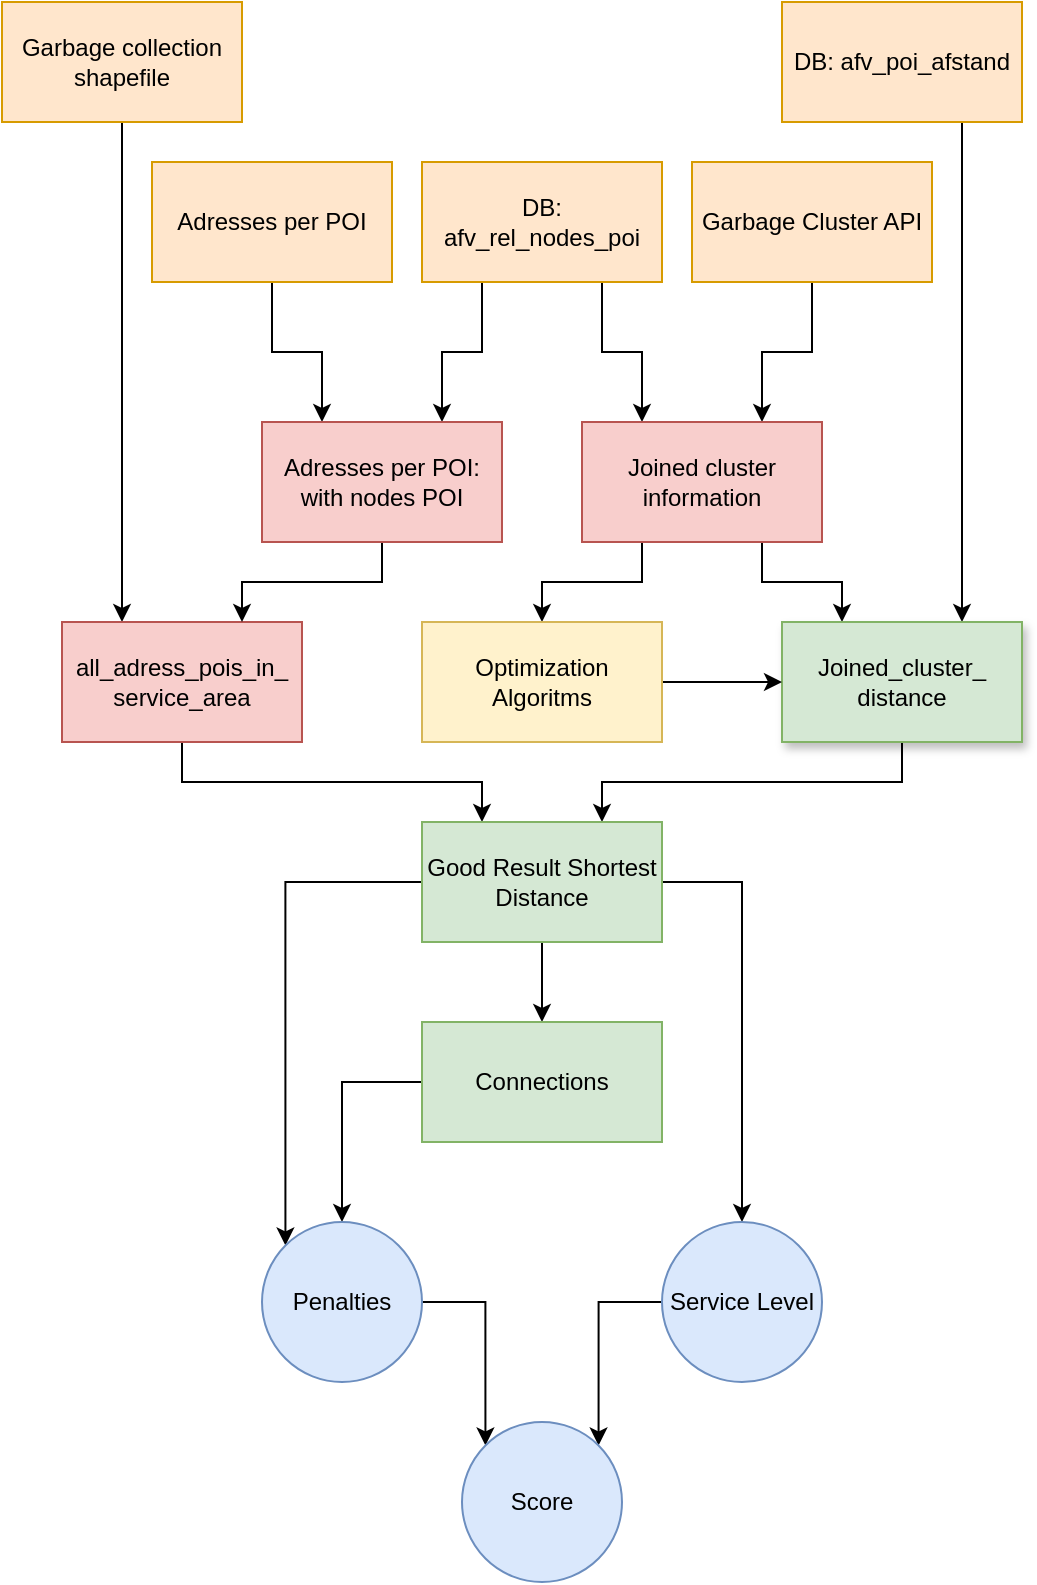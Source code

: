 <mxfile version="13.2.1" type="device"><diagram id="fKp5BEU9FXxP2d78GMHe" name="Page-1"><mxGraphModel dx="1483" dy="2559" grid="1" gridSize="10" guides="1" tooltips="1" connect="1" arrows="1" fold="1" page="1" pageScale="1" pageWidth="850" pageHeight="600" math="0" shadow="0"><root><mxCell id="0"/><mxCell id="1" parent="0"/><mxCell id="-u2t3rOvn9GA6xlg5HU--16" style="edgeStyle=orthogonalEdgeStyle;rounded=0;orthogonalLoop=1;jettySize=auto;html=1;exitX=0.5;exitY=1;exitDx=0;exitDy=0;entryX=0.75;entryY=0;entryDx=0;entryDy=0;" parent="1" source="o9zzU705UVxHCgscI6UU-1" target="o9zzU705UVxHCgscI6UU-14" edge="1"><mxGeometry relative="1" as="geometry"/></mxCell><mxCell id="o9zzU705UVxHCgscI6UU-1" value="Garbage Cluster API" style="rounded=0;whiteSpace=wrap;html=1;fillColor=#ffe6cc;strokeColor=#d79b00;" parent="1" vertex="1"><mxGeometry x="455" y="-1190" width="120" height="60" as="geometry"/></mxCell><mxCell id="-u2t3rOvn9GA6xlg5HU--14" style="edgeStyle=orthogonalEdgeStyle;rounded=0;orthogonalLoop=1;jettySize=auto;html=1;exitX=0.25;exitY=1;exitDx=0;exitDy=0;entryX=0.75;entryY=0;entryDx=0;entryDy=0;" parent="1" source="o9zzU705UVxHCgscI6UU-2" target="o9zzU705UVxHCgscI6UU-44" edge="1"><mxGeometry relative="1" as="geometry"/></mxCell><mxCell id="-u2t3rOvn9GA6xlg5HU--15" style="edgeStyle=orthogonalEdgeStyle;rounded=0;orthogonalLoop=1;jettySize=auto;html=1;exitX=0.75;exitY=1;exitDx=0;exitDy=0;entryX=0.25;entryY=0;entryDx=0;entryDy=0;" parent="1" source="o9zzU705UVxHCgscI6UU-2" target="o9zzU705UVxHCgscI6UU-14" edge="1"><mxGeometry relative="1" as="geometry"/></mxCell><mxCell id="o9zzU705UVxHCgscI6UU-2" value="DB: afv_rel_nodes_poi" style="rounded=0;whiteSpace=wrap;html=1;fillColor=#ffe6cc;strokeColor=#d79b00;" parent="1" vertex="1"><mxGeometry x="320" y="-1190" width="120" height="60" as="geometry"/></mxCell><mxCell id="-u2t3rOvn9GA6xlg5HU--17" style="edgeStyle=orthogonalEdgeStyle;rounded=0;orthogonalLoop=1;jettySize=auto;html=1;exitX=0.75;exitY=1;exitDx=0;exitDy=0;entryX=0.75;entryY=0;entryDx=0;entryDy=0;" parent="1" source="o9zzU705UVxHCgscI6UU-3" target="o9zzU705UVxHCgscI6UU-18" edge="1"><mxGeometry relative="1" as="geometry"/></mxCell><mxCell id="o9zzU705UVxHCgscI6UU-3" value="DB: afv_poi_afstand" style="rounded=0;whiteSpace=wrap;html=1;fillColor=#ffe6cc;strokeColor=#d79b00;" parent="1" vertex="1"><mxGeometry x="500" y="-1270" width="120" height="60" as="geometry"/></mxCell><mxCell id="-u2t3rOvn9GA6xlg5HU--11" style="edgeStyle=orthogonalEdgeStyle;rounded=0;orthogonalLoop=1;jettySize=auto;html=1;entryX=0.25;entryY=0;entryDx=0;entryDy=0;" parent="1" source="o9zzU705UVxHCgscI6UU-4" target="o9zzU705UVxHCgscI6UU-8" edge="1"><mxGeometry relative="1" as="geometry"/></mxCell><mxCell id="o9zzU705UVxHCgscI6UU-4" value="Garbage collection shapefile" style="rounded=0;whiteSpace=wrap;html=1;fillColor=#ffe6cc;strokeColor=#d79b00;" parent="1" vertex="1"><mxGeometry x="110" y="-1270" width="120" height="60" as="geometry"/></mxCell><mxCell id="-u2t3rOvn9GA6xlg5HU--24" style="edgeStyle=orthogonalEdgeStyle;rounded=0;orthogonalLoop=1;jettySize=auto;html=1;exitX=0.5;exitY=1;exitDx=0;exitDy=0;entryX=0.25;entryY=0;entryDx=0;entryDy=0;" parent="1" source="o9zzU705UVxHCgscI6UU-8" target="o9zzU705UVxHCgscI6UU-21" edge="1"><mxGeometry relative="1" as="geometry"/></mxCell><mxCell id="o9zzU705UVxHCgscI6UU-8" value="all_adress_pois_in_&lt;br&gt;service_area" style="rounded=0;whiteSpace=wrap;html=1;fillColor=#f8cecc;strokeColor=#b85450;" parent="1" vertex="1"><mxGeometry x="140" y="-960" width="120" height="60" as="geometry"/></mxCell><mxCell id="-u2t3rOvn9GA6xlg5HU--18" style="edgeStyle=orthogonalEdgeStyle;rounded=0;orthogonalLoop=1;jettySize=auto;html=1;exitX=0.75;exitY=1;exitDx=0;exitDy=0;entryX=0.25;entryY=0;entryDx=0;entryDy=0;" parent="1" source="o9zzU705UVxHCgscI6UU-14" target="o9zzU705UVxHCgscI6UU-18" edge="1"><mxGeometry relative="1" as="geometry"/></mxCell><mxCell id="-u2t3rOvn9GA6xlg5HU--22" style="edgeStyle=orthogonalEdgeStyle;rounded=0;orthogonalLoop=1;jettySize=auto;html=1;exitX=0.25;exitY=1;exitDx=0;exitDy=0;entryX=0.5;entryY=0;entryDx=0;entryDy=0;" parent="1" source="o9zzU705UVxHCgscI6UU-14" target="o9zzU705UVxHCgscI6UU-34" edge="1"><mxGeometry relative="1" as="geometry"/></mxCell><mxCell id="o9zzU705UVxHCgscI6UU-14" value="Joined cluster information" style="rounded=0;whiteSpace=wrap;html=1;fillColor=#f8cecc;strokeColor=#b85450;" parent="1" vertex="1"><mxGeometry x="400" y="-1060" width="120" height="60" as="geometry"/></mxCell><mxCell id="-u2t3rOvn9GA6xlg5HU--25" style="edgeStyle=orthogonalEdgeStyle;rounded=0;orthogonalLoop=1;jettySize=auto;html=1;exitX=0.5;exitY=1;exitDx=0;exitDy=0;entryX=0.75;entryY=0;entryDx=0;entryDy=0;" parent="1" source="o9zzU705UVxHCgscI6UU-18" target="o9zzU705UVxHCgscI6UU-21" edge="1"><mxGeometry relative="1" as="geometry"/></mxCell><mxCell id="o9zzU705UVxHCgscI6UU-18" value="Joined_cluster_&lt;br&gt;distance" style="rounded=0;whiteSpace=wrap;html=1;fillColor=#d5e8d4;strokeColor=#82b366;shadow=1;" parent="1" vertex="1"><mxGeometry x="500" y="-960" width="120" height="60" as="geometry"/></mxCell><mxCell id="-u2t3rOvn9GA6xlg5HU--26" style="edgeStyle=orthogonalEdgeStyle;rounded=0;orthogonalLoop=1;jettySize=auto;html=1;exitX=0.5;exitY=1;exitDx=0;exitDy=0;entryX=0.5;entryY=0;entryDx=0;entryDy=0;" parent="1" source="o9zzU705UVxHCgscI6UU-21" target="o9zzU705UVxHCgscI6UU-24" edge="1"><mxGeometry relative="1" as="geometry"/></mxCell><mxCell id="-u2t3rOvn9GA6xlg5HU--29" style="edgeStyle=orthogonalEdgeStyle;rounded=0;orthogonalLoop=1;jettySize=auto;html=1;exitX=0;exitY=0.5;exitDx=0;exitDy=0;entryX=0;entryY=0;entryDx=0;entryDy=0;" parent="1" source="o9zzU705UVxHCgscI6UU-21" target="o9zzU705UVxHCgscI6UU-27" edge="1"><mxGeometry relative="1" as="geometry"/></mxCell><mxCell id="-u2t3rOvn9GA6xlg5HU--31" style="edgeStyle=orthogonalEdgeStyle;rounded=0;orthogonalLoop=1;jettySize=auto;html=1;exitX=1;exitY=0.5;exitDx=0;exitDy=0;entryX=0.5;entryY=0;entryDx=0;entryDy=0;" parent="1" source="o9zzU705UVxHCgscI6UU-21" target="o9zzU705UVxHCgscI6UU-26" edge="1"><mxGeometry relative="1" as="geometry"/></mxCell><mxCell id="o9zzU705UVxHCgscI6UU-21" value="Good Result Shortest Distance" style="rounded=0;whiteSpace=wrap;html=1;fillColor=#d5e8d4;strokeColor=#82b366;" parent="1" vertex="1"><mxGeometry x="320" y="-860" width="120" height="60" as="geometry"/></mxCell><mxCell id="-u2t3rOvn9GA6xlg5HU--30" style="edgeStyle=orthogonalEdgeStyle;rounded=0;orthogonalLoop=1;jettySize=auto;html=1;exitX=0;exitY=0.5;exitDx=0;exitDy=0;entryX=0.5;entryY=0;entryDx=0;entryDy=0;" parent="1" source="o9zzU705UVxHCgscI6UU-24" target="o9zzU705UVxHCgscI6UU-27" edge="1"><mxGeometry relative="1" as="geometry"/></mxCell><mxCell id="o9zzU705UVxHCgscI6UU-24" value="Connections" style="rounded=0;whiteSpace=wrap;html=1;fillColor=#d5e8d4;strokeColor=#82b366;" parent="1" vertex="1"><mxGeometry x="320" y="-760" width="120" height="60" as="geometry"/></mxCell><mxCell id="-u2t3rOvn9GA6xlg5HU--28" style="edgeStyle=orthogonalEdgeStyle;rounded=0;orthogonalLoop=1;jettySize=auto;html=1;exitX=0;exitY=0.5;exitDx=0;exitDy=0;entryX=1;entryY=0;entryDx=0;entryDy=0;" parent="1" source="o9zzU705UVxHCgscI6UU-26" target="o9zzU705UVxHCgscI6UU-30" edge="1"><mxGeometry relative="1" as="geometry"/></mxCell><mxCell id="o9zzU705UVxHCgscI6UU-26" value="Service Level" style="ellipse;whiteSpace=wrap;html=1;aspect=fixed;fillColor=#dae8fc;strokeColor=#6c8ebf;" parent="1" vertex="1"><mxGeometry x="440" y="-660" width="80" height="80" as="geometry"/></mxCell><mxCell id="-u2t3rOvn9GA6xlg5HU--27" style="edgeStyle=orthogonalEdgeStyle;rounded=0;orthogonalLoop=1;jettySize=auto;html=1;exitX=1;exitY=0.5;exitDx=0;exitDy=0;entryX=0;entryY=0;entryDx=0;entryDy=0;" parent="1" source="o9zzU705UVxHCgscI6UU-27" target="o9zzU705UVxHCgscI6UU-30" edge="1"><mxGeometry relative="1" as="geometry"/></mxCell><mxCell id="o9zzU705UVxHCgscI6UU-27" value="Penalties" style="ellipse;whiteSpace=wrap;html=1;aspect=fixed;fillColor=#dae8fc;strokeColor=#6c8ebf;" parent="1" vertex="1"><mxGeometry x="240" y="-660" width="80" height="80" as="geometry"/></mxCell><mxCell id="o9zzU705UVxHCgscI6UU-30" value="Score" style="ellipse;whiteSpace=wrap;html=1;aspect=fixed;fillColor=#dae8fc;strokeColor=#6c8ebf;" parent="1" vertex="1"><mxGeometry x="340" y="-560" width="80" height="80" as="geometry"/></mxCell><mxCell id="-u2t3rOvn9GA6xlg5HU--23" style="edgeStyle=orthogonalEdgeStyle;rounded=0;orthogonalLoop=1;jettySize=auto;html=1;exitX=1;exitY=0.5;exitDx=0;exitDy=0;entryX=0;entryY=0.5;entryDx=0;entryDy=0;" parent="1" source="o9zzU705UVxHCgscI6UU-34" target="o9zzU705UVxHCgscI6UU-18" edge="1"><mxGeometry relative="1" as="geometry"/></mxCell><mxCell id="o9zzU705UVxHCgscI6UU-34" value="Optimization Algoritms" style="rounded=0;whiteSpace=wrap;html=1;fillColor=#fff2cc;strokeColor=#d6b656;" parent="1" vertex="1"><mxGeometry x="320" y="-960" width="120" height="60" as="geometry"/></mxCell><mxCell id="-u2t3rOvn9GA6xlg5HU--13" style="edgeStyle=orthogonalEdgeStyle;rounded=0;orthogonalLoop=1;jettySize=auto;html=1;exitX=0.5;exitY=1;exitDx=0;exitDy=0;entryX=0.25;entryY=0;entryDx=0;entryDy=0;" parent="1" source="o9zzU705UVxHCgscI6UU-43" target="o9zzU705UVxHCgscI6UU-44" edge="1"><mxGeometry relative="1" as="geometry"/></mxCell><mxCell id="o9zzU705UVxHCgscI6UU-43" value="Adresses per POI" style="rounded=0;whiteSpace=wrap;html=1;fillColor=#ffe6cc;strokeColor=#d79b00;" parent="1" vertex="1"><mxGeometry x="185" y="-1190" width="120" height="60" as="geometry"/></mxCell><mxCell id="-u2t3rOvn9GA6xlg5HU--12" style="edgeStyle=orthogonalEdgeStyle;rounded=0;orthogonalLoop=1;jettySize=auto;html=1;exitX=0.5;exitY=1;exitDx=0;exitDy=0;entryX=0.75;entryY=0;entryDx=0;entryDy=0;" parent="1" source="o9zzU705UVxHCgscI6UU-44" target="o9zzU705UVxHCgscI6UU-8" edge="1"><mxGeometry relative="1" as="geometry"/></mxCell><mxCell id="o9zzU705UVxHCgscI6UU-44" value="Adresses per POI: with nodes POI" style="rounded=0;whiteSpace=wrap;html=1;fillColor=#f8cecc;strokeColor=#b85450;" parent="1" vertex="1"><mxGeometry x="240" y="-1060" width="120" height="60" as="geometry"/></mxCell></root></mxGraphModel></diagram></mxfile>